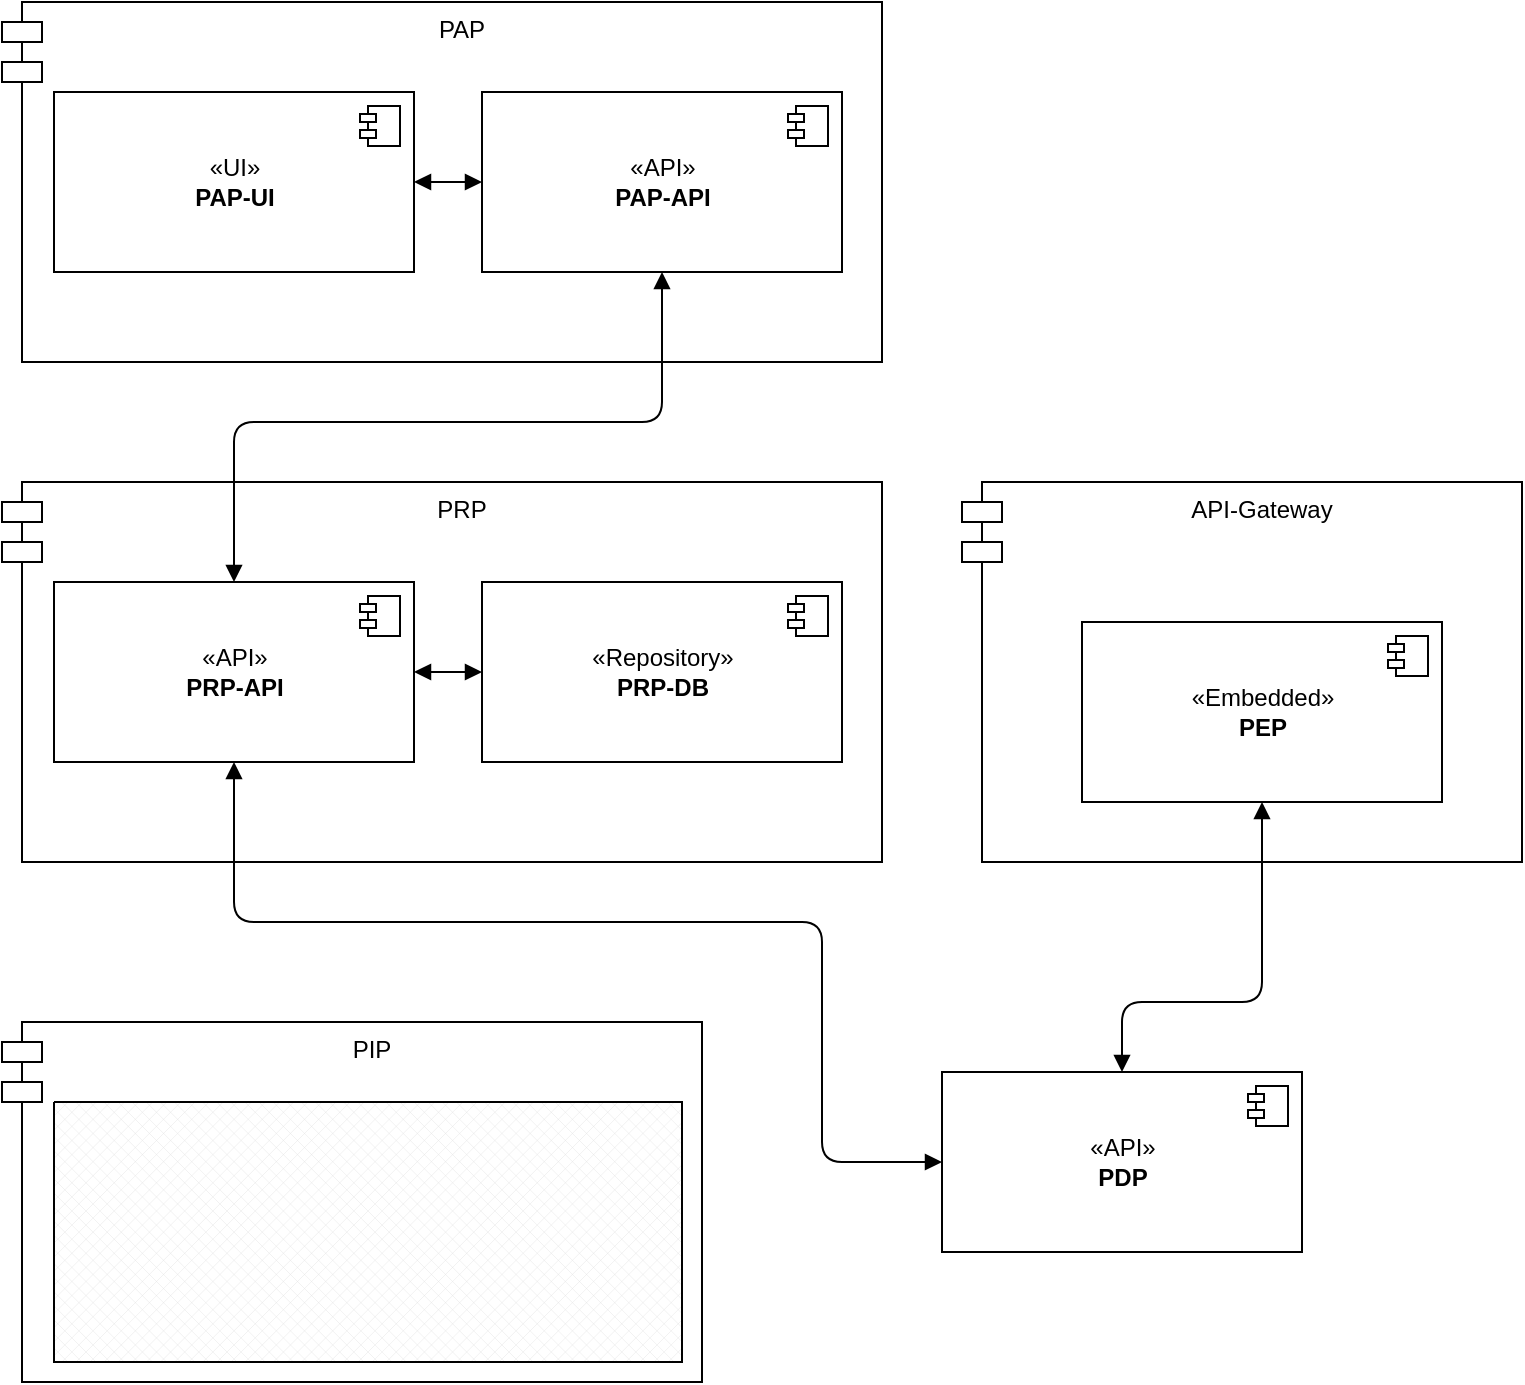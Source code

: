 <mxfile version="14.1.8" type="device"><diagram id="USNZMKRoem5f0FRGGMuo" name="Pagina-1"><mxGraphModel dx="1106" dy="791" grid="1" gridSize="10" guides="1" tooltips="1" connect="1" arrows="1" fold="1" page="1" pageScale="1" pageWidth="827" pageHeight="1169" math="0" shadow="0"><root><mxCell id="0"/><mxCell id="1" parent="0"/><mxCell id="MFvXVJnfCMgpKa2PmRBi-2" value="PAP" style="shape=module;align=left;spacingLeft=20;align=center;verticalAlign=top;" vertex="1" parent="1"><mxGeometry x="50" y="50" width="440" height="180" as="geometry"/></mxCell><mxCell id="MFvXVJnfCMgpKa2PmRBi-3" value="«UI»&lt;br&gt;&lt;b&gt;PAP-UI&lt;/b&gt;" style="html=1;dropTarget=0;" vertex="1" parent="1"><mxGeometry x="76" y="95" width="180" height="90" as="geometry"/></mxCell><mxCell id="MFvXVJnfCMgpKa2PmRBi-4" value="" style="shape=module;jettyWidth=8;jettyHeight=4;" vertex="1" parent="MFvXVJnfCMgpKa2PmRBi-3"><mxGeometry x="1" width="20" height="20" relative="1" as="geometry"><mxPoint x="-27" y="7" as="offset"/></mxGeometry></mxCell><mxCell id="MFvXVJnfCMgpKa2PmRBi-5" value="«API»&lt;br&gt;&lt;b&gt;PAP-API&lt;/b&gt;" style="html=1;dropTarget=0;" vertex="1" parent="1"><mxGeometry x="290" y="95" width="180" height="90" as="geometry"/></mxCell><mxCell id="MFvXVJnfCMgpKa2PmRBi-6" value="" style="shape=module;jettyWidth=8;jettyHeight=4;" vertex="1" parent="MFvXVJnfCMgpKa2PmRBi-5"><mxGeometry x="1" width="20" height="20" relative="1" as="geometry"><mxPoint x="-27" y="7" as="offset"/></mxGeometry></mxCell><mxCell id="MFvXVJnfCMgpKa2PmRBi-7" value="PRP" style="shape=module;align=left;spacingLeft=20;align=center;verticalAlign=top;" vertex="1" parent="1"><mxGeometry x="50" y="290" width="440" height="190" as="geometry"/></mxCell><mxCell id="MFvXVJnfCMgpKa2PmRBi-8" value="«API»&lt;br&gt;&lt;b&gt;PRP-API&lt;/b&gt;" style="html=1;dropTarget=0;" vertex="1" parent="1"><mxGeometry x="76" y="340" width="180" height="90" as="geometry"/></mxCell><mxCell id="MFvXVJnfCMgpKa2PmRBi-9" value="" style="shape=module;jettyWidth=8;jettyHeight=4;" vertex="1" parent="MFvXVJnfCMgpKa2PmRBi-8"><mxGeometry x="1" width="20" height="20" relative="1" as="geometry"><mxPoint x="-27" y="7" as="offset"/></mxGeometry></mxCell><mxCell id="MFvXVJnfCMgpKa2PmRBi-10" value="«Repository»&lt;br&gt;&lt;b&gt;PRP-DB&lt;/b&gt;" style="html=1;dropTarget=0;" vertex="1" parent="1"><mxGeometry x="290" y="340" width="180" height="90" as="geometry"/></mxCell><mxCell id="MFvXVJnfCMgpKa2PmRBi-11" value="" style="shape=module;jettyWidth=8;jettyHeight=4;" vertex="1" parent="MFvXVJnfCMgpKa2PmRBi-10"><mxGeometry x="1" width="20" height="20" relative="1" as="geometry"><mxPoint x="-27" y="7" as="offset"/></mxGeometry></mxCell><mxCell id="MFvXVJnfCMgpKa2PmRBi-12" value="«API»&lt;br&gt;&lt;b&gt;PDP&lt;/b&gt;" style="html=1;dropTarget=0;" vertex="1" parent="1"><mxGeometry x="520" y="585" width="180" height="90" as="geometry"/></mxCell><mxCell id="MFvXVJnfCMgpKa2PmRBi-13" value="" style="shape=module;jettyWidth=8;jettyHeight=4;" vertex="1" parent="MFvXVJnfCMgpKa2PmRBi-12"><mxGeometry x="1" width="20" height="20" relative="1" as="geometry"><mxPoint x="-27" y="7" as="offset"/></mxGeometry></mxCell><mxCell id="MFvXVJnfCMgpKa2PmRBi-14" value="API-Gateway" style="shape=module;align=left;spacingLeft=20;align=center;verticalAlign=top;" vertex="1" parent="1"><mxGeometry x="530" y="290" width="280" height="190" as="geometry"/></mxCell><mxCell id="MFvXVJnfCMgpKa2PmRBi-15" value="«Embedded»&lt;br&gt;&lt;b&gt;PEP&lt;/b&gt;" style="html=1;dropTarget=0;" vertex="1" parent="1"><mxGeometry x="590" y="360" width="180" height="90" as="geometry"/></mxCell><mxCell id="MFvXVJnfCMgpKa2PmRBi-16" value="" style="shape=module;jettyWidth=8;jettyHeight=4;" vertex="1" parent="MFvXVJnfCMgpKa2PmRBi-15"><mxGeometry x="1" width="20" height="20" relative="1" as="geometry"><mxPoint x="-27" y="7" as="offset"/></mxGeometry></mxCell><mxCell id="MFvXVJnfCMgpKa2PmRBi-17" value="PIP" style="shape=module;align=left;spacingLeft=20;align=center;verticalAlign=top;" vertex="1" parent="1"><mxGeometry x="50" y="560" width="350" height="180" as="geometry"/></mxCell><mxCell id="MFvXVJnfCMgpKa2PmRBi-18" value="" style="endArrow=block;startArrow=block;endFill=1;startFill=1;html=1;entryX=0.5;entryY=1;entryDx=0;entryDy=0;exitX=0.5;exitY=0;exitDx=0;exitDy=0;" edge="1" parent="1" source="MFvXVJnfCMgpKa2PmRBi-12" target="MFvXVJnfCMgpKa2PmRBi-15"><mxGeometry width="160" relative="1" as="geometry"><mxPoint x="330" y="640" as="sourcePoint"/><mxPoint x="490" y="640" as="targetPoint"/><Array as="points"><mxPoint x="610" y="550"/><mxPoint x="680" y="550"/></Array></mxGeometry></mxCell><mxCell id="MFvXVJnfCMgpKa2PmRBi-19" value="" style="endArrow=block;startArrow=block;endFill=1;startFill=1;html=1;entryX=0.5;entryY=1;entryDx=0;entryDy=0;exitX=0;exitY=0.5;exitDx=0;exitDy=0;" edge="1" parent="1" source="MFvXVJnfCMgpKa2PmRBi-12" target="MFvXVJnfCMgpKa2PmRBi-8"><mxGeometry width="160" relative="1" as="geometry"><mxPoint x="665" y="650" as="sourcePoint"/><mxPoint x="700" y="460" as="targetPoint"/><Array as="points"><mxPoint x="460" y="630"/><mxPoint x="460" y="510"/><mxPoint x="166" y="510"/></Array></mxGeometry></mxCell><mxCell id="MFvXVJnfCMgpKa2PmRBi-20" value="" style="endArrow=block;startArrow=block;endFill=1;startFill=1;html=1;entryX=0.5;entryY=1;entryDx=0;entryDy=0;exitX=0.5;exitY=0;exitDx=0;exitDy=0;" edge="1" parent="1" source="MFvXVJnfCMgpKa2PmRBi-8" target="MFvXVJnfCMgpKa2PmRBi-5"><mxGeometry width="160" relative="1" as="geometry"><mxPoint x="530" y="672.5" as="sourcePoint"/><mxPoint x="221" y="440" as="targetPoint"/><Array as="points"><mxPoint x="166" y="260"/><mxPoint x="380" y="260"/></Array></mxGeometry></mxCell><mxCell id="MFvXVJnfCMgpKa2PmRBi-21" value="" style="endArrow=block;startArrow=block;endFill=1;startFill=1;html=1;exitX=1;exitY=0.5;exitDx=0;exitDy=0;" edge="1" parent="1" source="MFvXVJnfCMgpKa2PmRBi-3" target="MFvXVJnfCMgpKa2PmRBi-5"><mxGeometry width="160" relative="1" as="geometry"><mxPoint x="330" y="430" as="sourcePoint"/><mxPoint x="490" y="430" as="targetPoint"/></mxGeometry></mxCell><mxCell id="MFvXVJnfCMgpKa2PmRBi-22" value="" style="endArrow=block;startArrow=block;endFill=1;startFill=1;html=1;exitX=1;exitY=0.5;exitDx=0;exitDy=0;entryX=0;entryY=0.5;entryDx=0;entryDy=0;" edge="1" parent="1" source="MFvXVJnfCMgpKa2PmRBi-8" target="MFvXVJnfCMgpKa2PmRBi-10"><mxGeometry width="160" relative="1" as="geometry"><mxPoint x="266" y="150" as="sourcePoint"/><mxPoint x="300" y="150" as="targetPoint"/></mxGeometry></mxCell><mxCell id="MFvXVJnfCMgpKa2PmRBi-23" value="" style="verticalLabelPosition=bottom;verticalAlign=top;html=1;shape=mxgraph.basic.patternFillRect;fillStyle=diagGrid;step=5;fillStrokeWidth=0.2;fillStrokeColor=#dddddd;" vertex="1" parent="1"><mxGeometry x="76" y="600" width="314" height="130" as="geometry"/></mxCell></root></mxGraphModel></diagram></mxfile>